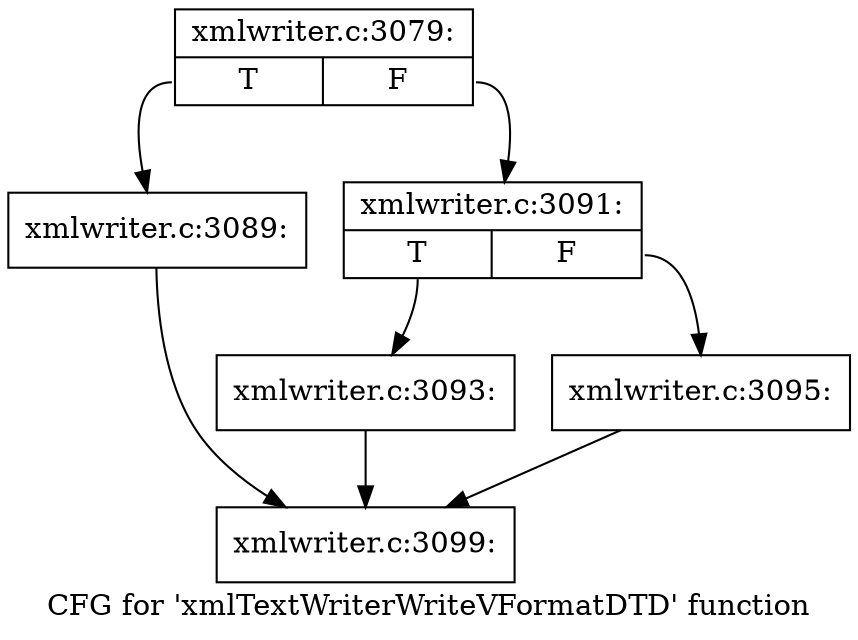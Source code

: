 digraph "CFG for 'xmlTextWriterWriteVFormatDTD' function" {
	label="CFG for 'xmlTextWriterWriteVFormatDTD' function";

	Node0x55d09c698790 [shape=record,label="{xmlwriter.c:3079:|{<s0>T|<s1>F}}"];
	Node0x55d09c698790:s0 -> Node0x55d09c6a3750;
	Node0x55d09c698790:s1 -> Node0x55d09c6a37a0;
	Node0x55d09c6a3750 [shape=record,label="{xmlwriter.c:3089:}"];
	Node0x55d09c6a3750 -> Node0x55d09c69fe00;
	Node0x55d09c6a37a0 [shape=record,label="{xmlwriter.c:3091:|{<s0>T|<s1>F}}"];
	Node0x55d09c6a37a0:s0 -> Node0x55d09c6a3e60;
	Node0x55d09c6a37a0:s1 -> Node0x55d09c6a3eb0;
	Node0x55d09c6a3e60 [shape=record,label="{xmlwriter.c:3093:}"];
	Node0x55d09c6a3e60 -> Node0x55d09c69fe00;
	Node0x55d09c6a3eb0 [shape=record,label="{xmlwriter.c:3095:}"];
	Node0x55d09c6a3eb0 -> Node0x55d09c69fe00;
	Node0x55d09c69fe00 [shape=record,label="{xmlwriter.c:3099:}"];
}
